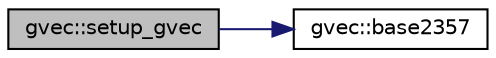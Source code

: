 digraph "gvec::setup_gvec"
{
 // LATEX_PDF_SIZE
  edge [fontname="Helvetica",fontsize="10",labelfontname="Helvetica",labelfontsize="10"];
  node [fontname="Helvetica",fontsize="10",shape=record];
  rankdir="LR";
  Node1 [label="gvec::setup_gvec",height=0.2,width=0.4,color="black", fillcolor="grey75", style="filled", fontcolor="black",tooltip=" "];
  Node1 -> Node2 [color="midnightblue",fontsize="10",style="solid",fontname="Helvetica"];
  Node2 [label="gvec::base2357",height=0.2,width=0.4,color="black", fillcolor="white", style="filled",URL="$namespacegvec.html#a36b5f8e726c0aa55b2680cde20f6d1d3",tooltip=" "];
}
